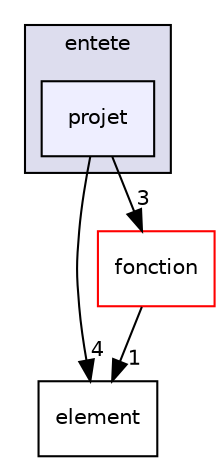 digraph "entete/projet" {
  compound=true
  node [ fontsize="10", fontname="Helvetica"];
  edge [ labelfontsize="10", labelfontname="Helvetica"];
  subgraph clusterdir_2db5f1c5034b754c69755a32007f81b7 {
    graph [ bgcolor="#ddddee", pencolor="black", label="entete" fontname="Helvetica", fontsize="10", URL="dir_2db5f1c5034b754c69755a32007f81b7.html"]
  dir_4d70d51309c71454fccdb5ab7a56e2b3 [shape=box, label="projet", style="filled", fillcolor="#eeeeff", pencolor="black", URL="dir_4d70d51309c71454fccdb5ab7a56e2b3.html"];
  }
  dir_4832fa68ea590285dd7ec4a85118439c [shape=box label="element" URL="dir_4832fa68ea590285dd7ec4a85118439c.html"];
  dir_2a17f3b6bd0d472023dbd77d40fac0ed [shape=box label="fonction" fillcolor="white" style="filled" color="red" URL="dir_2a17f3b6bd0d472023dbd77d40fac0ed.html"];
  dir_4d70d51309c71454fccdb5ab7a56e2b3->dir_4832fa68ea590285dd7ec4a85118439c [headlabel="4", labeldistance=1.5 headhref="dir_000014_000003.html"];
  dir_4d70d51309c71454fccdb5ab7a56e2b3->dir_2a17f3b6bd0d472023dbd77d40fac0ed [headlabel="3", labeldistance=1.5 headhref="dir_000014_000005.html"];
  dir_2a17f3b6bd0d472023dbd77d40fac0ed->dir_4832fa68ea590285dd7ec4a85118439c [headlabel="1", labeldistance=1.5 headhref="dir_000005_000003.html"];
}
